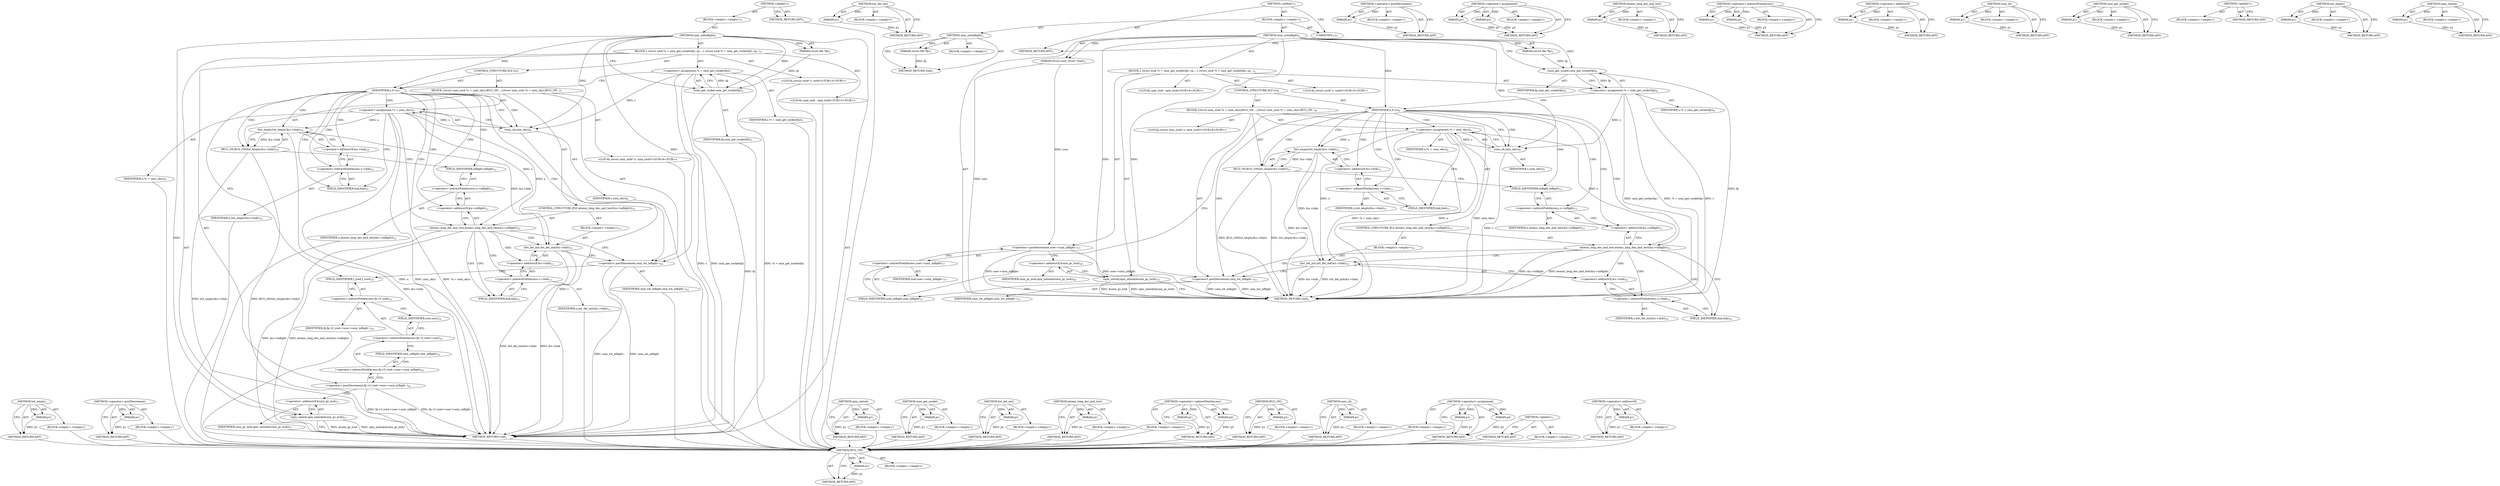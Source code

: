 digraph "spin_unlock" {
vulnerable_96 [label=<(METHOD,list_empty)>];
vulnerable_97 [label=<(PARAM,p1)>];
vulnerable_98 [label=<(BLOCK,&lt;empty&gt;,&lt;empty&gt;)>];
vulnerable_99 [label=<(METHOD_RETURN,ANY)>];
vulnerable_117 [label=<(METHOD,&lt;operator&gt;.postDecrement)>];
vulnerable_118 [label=<(PARAM,p1)>];
vulnerable_119 [label=<(BLOCK,&lt;empty&gt;,&lt;empty&gt;)>];
vulnerable_120 [label=<(METHOD_RETURN,ANY)>];
vulnerable_6 [label=<(METHOD,&lt;global&gt;)<SUB>1</SUB>>];
vulnerable_7 [label=<(BLOCK,&lt;empty&gt;,&lt;empty&gt;)<SUB>1</SUB>>];
vulnerable_8 [label=<(METHOD,unix_notinflight)<SUB>1</SUB>>];
vulnerable_9 [label=<(PARAM,struct file *fp)<SUB>1</SUB>>];
vulnerable_10 [label=<(BLOCK,{
 	struct sock *s = unix_get_socket(fp);
 
	sp...,{
 	struct sock *s = unix_get_socket(fp);
 
	sp...)<SUB>2</SUB>>];
vulnerable_11 [label="<(LOCAL,struct sock* s: sock*)<SUB>3</SUB>>"];
vulnerable_12 [label=<(&lt;operator&gt;.assignment,*s = unix_get_socket(fp))<SUB>3</SUB>>];
vulnerable_13 [label=<(IDENTIFIER,s,*s = unix_get_socket(fp))<SUB>3</SUB>>];
vulnerable_14 [label=<(unix_get_socket,unix_get_socket(fp))<SUB>3</SUB>>];
vulnerable_15 [label=<(IDENTIFIER,fp,unix_get_socket(fp))<SUB>3</SUB>>];
vulnerable_16 [label="<(LOCAL,spin_lock : spin_lock)<SUB>5</SUB>>"];
vulnerable_17 [label=<(CONTROL_STRUCTURE,IF,if (s))<SUB>7</SUB>>];
vulnerable_18 [label=<(IDENTIFIER,s,if (s))<SUB>7</SUB>>];
vulnerable_19 [label=<(BLOCK,{
		struct unix_sock *u = unix_sk(s);

		BUG_ON...,{
		struct unix_sock *u = unix_sk(s);

		BUG_ON...)<SUB>7</SUB>>];
vulnerable_20 [label="<(LOCAL,struct unix_sock* u: unix_sock*)<SUB>8</SUB>>"];
vulnerable_21 [label=<(&lt;operator&gt;.assignment,*u = unix_sk(s))<SUB>8</SUB>>];
vulnerable_22 [label=<(IDENTIFIER,u,*u = unix_sk(s))<SUB>8</SUB>>];
vulnerable_23 [label=<(unix_sk,unix_sk(s))<SUB>8</SUB>>];
vulnerable_24 [label=<(IDENTIFIER,s,unix_sk(s))<SUB>8</SUB>>];
vulnerable_25 [label=<(BUG_ON,BUG_ON(list_empty(&amp;u-&gt;link)))<SUB>10</SUB>>];
vulnerable_26 [label=<(list_empty,list_empty(&amp;u-&gt;link))<SUB>10</SUB>>];
vulnerable_27 [label=<(&lt;operator&gt;.addressOf,&amp;u-&gt;link)<SUB>10</SUB>>];
vulnerable_28 [label=<(&lt;operator&gt;.indirectFieldAccess,u-&gt;link)<SUB>10</SUB>>];
vulnerable_29 [label=<(IDENTIFIER,u,list_empty(&amp;u-&gt;link))<SUB>10</SUB>>];
vulnerable_30 [label=<(FIELD_IDENTIFIER,link,link)<SUB>10</SUB>>];
vulnerable_31 [label=<(CONTROL_STRUCTURE,IF,if (atomic_long_dec_and_test(&amp;u-&gt;inflight)))<SUB>12</SUB>>];
vulnerable_32 [label=<(atomic_long_dec_and_test,atomic_long_dec_and_test(&amp;u-&gt;inflight))<SUB>12</SUB>>];
vulnerable_33 [label=<(&lt;operator&gt;.addressOf,&amp;u-&gt;inflight)<SUB>12</SUB>>];
vulnerable_34 [label=<(&lt;operator&gt;.indirectFieldAccess,u-&gt;inflight)<SUB>12</SUB>>];
vulnerable_35 [label=<(IDENTIFIER,u,atomic_long_dec_and_test(&amp;u-&gt;inflight))<SUB>12</SUB>>];
vulnerable_36 [label=<(FIELD_IDENTIFIER,inflight,inflight)<SUB>12</SUB>>];
vulnerable_37 [label=<(BLOCK,&lt;empty&gt;,&lt;empty&gt;)<SUB>13</SUB>>];
vulnerable_38 [label=<(list_del_init,list_del_init(&amp;u-&gt;link))<SUB>13</SUB>>];
vulnerable_39 [label=<(&lt;operator&gt;.addressOf,&amp;u-&gt;link)<SUB>13</SUB>>];
vulnerable_40 [label=<(&lt;operator&gt;.indirectFieldAccess,u-&gt;link)<SUB>13</SUB>>];
vulnerable_41 [label=<(IDENTIFIER,u,list_del_init(&amp;u-&gt;link))<SUB>13</SUB>>];
vulnerable_42 [label=<(FIELD_IDENTIFIER,link,link)<SUB>13</SUB>>];
vulnerable_43 [label=<(&lt;operator&gt;.postDecrement,unix_tot_inflight--)<SUB>14</SUB>>];
vulnerable_44 [label=<(IDENTIFIER,unix_tot_inflight,unix_tot_inflight--)<SUB>14</SUB>>];
vulnerable_45 [label=<(&lt;operator&gt;.postDecrement,fp-&gt;f_cred-&gt;user-&gt;unix_inflight--)<SUB>16</SUB>>];
vulnerable_46 [label=<(&lt;operator&gt;.indirectFieldAccess,fp-&gt;f_cred-&gt;user-&gt;unix_inflight)<SUB>16</SUB>>];
vulnerable_47 [label=<(&lt;operator&gt;.indirectFieldAccess,fp-&gt;f_cred-&gt;user)<SUB>16</SUB>>];
vulnerable_48 [label=<(&lt;operator&gt;.indirectFieldAccess,fp-&gt;f_cred)<SUB>16</SUB>>];
vulnerable_49 [label=<(IDENTIFIER,fp,fp-&gt;f_cred-&gt;user-&gt;unix_inflight--)<SUB>16</SUB>>];
vulnerable_50 [label=<(FIELD_IDENTIFIER,f_cred,f_cred)<SUB>16</SUB>>];
vulnerable_51 [label=<(FIELD_IDENTIFIER,user,user)<SUB>16</SUB>>];
vulnerable_52 [label=<(FIELD_IDENTIFIER,unix_inflight,unix_inflight)<SUB>16</SUB>>];
vulnerable_53 [label=<(spin_unlock,spin_unlock(&amp;unix_gc_lock))<SUB>17</SUB>>];
vulnerable_54 [label=<(&lt;operator&gt;.addressOf,&amp;unix_gc_lock)<SUB>17</SUB>>];
vulnerable_55 [label=<(IDENTIFIER,unix_gc_lock,spin_unlock(&amp;unix_gc_lock))<SUB>17</SUB>>];
vulnerable_56 [label=<(METHOD_RETURN,void)<SUB>1</SUB>>];
vulnerable_58 [label=<(METHOD_RETURN,ANY)<SUB>1</SUB>>];
vulnerable_121 [label=<(METHOD,spin_unlock)>];
vulnerable_122 [label=<(PARAM,p1)>];
vulnerable_123 [label=<(BLOCK,&lt;empty&gt;,&lt;empty&gt;)>];
vulnerable_124 [label=<(METHOD_RETURN,ANY)>];
vulnerable_84 [label=<(METHOD,unix_get_socket)>];
vulnerable_85 [label=<(PARAM,p1)>];
vulnerable_86 [label=<(BLOCK,&lt;empty&gt;,&lt;empty&gt;)>];
vulnerable_87 [label=<(METHOD_RETURN,ANY)>];
vulnerable_113 [label=<(METHOD,list_del_init)>];
vulnerable_114 [label=<(PARAM,p1)>];
vulnerable_115 [label=<(BLOCK,&lt;empty&gt;,&lt;empty&gt;)>];
vulnerable_116 [label=<(METHOD_RETURN,ANY)>];
vulnerable_109 [label=<(METHOD,atomic_long_dec_and_test)>];
vulnerable_110 [label=<(PARAM,p1)>];
vulnerable_111 [label=<(BLOCK,&lt;empty&gt;,&lt;empty&gt;)>];
vulnerable_112 [label=<(METHOD_RETURN,ANY)>];
vulnerable_104 [label=<(METHOD,&lt;operator&gt;.indirectFieldAccess)>];
vulnerable_105 [label=<(PARAM,p1)>];
vulnerable_106 [label=<(PARAM,p2)>];
vulnerable_107 [label=<(BLOCK,&lt;empty&gt;,&lt;empty&gt;)>];
vulnerable_108 [label=<(METHOD_RETURN,ANY)>];
vulnerable_92 [label=<(METHOD,BUG_ON)>];
vulnerable_93 [label=<(PARAM,p1)>];
vulnerable_94 [label=<(BLOCK,&lt;empty&gt;,&lt;empty&gt;)>];
vulnerable_95 [label=<(METHOD_RETURN,ANY)>];
vulnerable_88 [label=<(METHOD,unix_sk)>];
vulnerable_89 [label=<(PARAM,p1)>];
vulnerable_90 [label=<(BLOCK,&lt;empty&gt;,&lt;empty&gt;)>];
vulnerable_91 [label=<(METHOD_RETURN,ANY)>];
vulnerable_79 [label=<(METHOD,&lt;operator&gt;.assignment)>];
vulnerable_80 [label=<(PARAM,p1)>];
vulnerable_81 [label=<(PARAM,p2)>];
vulnerable_82 [label=<(BLOCK,&lt;empty&gt;,&lt;empty&gt;)>];
vulnerable_83 [label=<(METHOD_RETURN,ANY)>];
vulnerable_73 [label=<(METHOD,&lt;global&gt;)<SUB>1</SUB>>];
vulnerable_74 [label=<(BLOCK,&lt;empty&gt;,&lt;empty&gt;)>];
vulnerable_75 [label=<(METHOD_RETURN,ANY)>];
vulnerable_100 [label=<(METHOD,&lt;operator&gt;.addressOf)>];
vulnerable_101 [label=<(PARAM,p1)>];
vulnerable_102 [label=<(BLOCK,&lt;empty&gt;,&lt;empty&gt;)>];
vulnerable_103 [label=<(METHOD_RETURN,ANY)>];
fixed_97 [label=<(METHOD,BUG_ON)>];
fixed_98 [label=<(PARAM,p1)>];
fixed_99 [label=<(BLOCK,&lt;empty&gt;,&lt;empty&gt;)>];
fixed_100 [label=<(METHOD_RETURN,ANY)>];
fixed_118 [label=<(METHOD,list_del_init)>];
fixed_119 [label=<(PARAM,p1)>];
fixed_120 [label=<(BLOCK,&lt;empty&gt;,&lt;empty&gt;)>];
fixed_121 [label=<(METHOD_RETURN,ANY)>];
fixed_6 [label=<(METHOD,&lt;global&gt;)<SUB>1</SUB>>];
fixed_7 [label=<(BLOCK,&lt;empty&gt;,&lt;empty&gt;)<SUB>1</SUB>>];
fixed_8 [label=<(METHOD,unix_notinflight)<SUB>1</SUB>>];
fixed_9 [label=<(PARAM,struct file *fp)<SUB>1</SUB>>];
fixed_10 [label=<(BLOCK,&lt;empty&gt;,&lt;empty&gt;)>];
fixed_11 [label=<(METHOD_RETURN,void)<SUB>1</SUB>>];
fixed_13 [label=<(UNKNOWN,),))<SUB>1</SUB>>];
fixed_14 [label=<(METHOD,unix_notinflight)<SUB>2</SUB>>];
fixed_15 [label=<(PARAM,struct user_struct *user)<SUB>2</SUB>>];
fixed_16 [label=<(PARAM,struct file *fp)<SUB>2</SUB>>];
fixed_17 [label=<(BLOCK,{
 	struct sock *s = unix_get_socket(fp);
 
	sp...,{
 	struct sock *s = unix_get_socket(fp);
 
	sp...)<SUB>3</SUB>>];
fixed_18 [label="<(LOCAL,struct sock* s: sock*)<SUB>4</SUB>>"];
fixed_19 [label=<(&lt;operator&gt;.assignment,*s = unix_get_socket(fp))<SUB>4</SUB>>];
fixed_20 [label=<(IDENTIFIER,s,*s = unix_get_socket(fp))<SUB>4</SUB>>];
fixed_21 [label=<(unix_get_socket,unix_get_socket(fp))<SUB>4</SUB>>];
fixed_22 [label=<(IDENTIFIER,fp,unix_get_socket(fp))<SUB>4</SUB>>];
fixed_23 [label="<(LOCAL,spin_lock : spin_lock)<SUB>6</SUB>>"];
fixed_24 [label=<(CONTROL_STRUCTURE,IF,if (s))<SUB>8</SUB>>];
fixed_25 [label=<(IDENTIFIER,s,if (s))<SUB>8</SUB>>];
fixed_26 [label=<(BLOCK,{
		struct unix_sock *u = unix_sk(s);

		BUG_ON...,{
		struct unix_sock *u = unix_sk(s);

		BUG_ON...)<SUB>8</SUB>>];
fixed_27 [label="<(LOCAL,struct unix_sock* u: unix_sock*)<SUB>9</SUB>>"];
fixed_28 [label=<(&lt;operator&gt;.assignment,*u = unix_sk(s))<SUB>9</SUB>>];
fixed_29 [label=<(IDENTIFIER,u,*u = unix_sk(s))<SUB>9</SUB>>];
fixed_30 [label=<(unix_sk,unix_sk(s))<SUB>9</SUB>>];
fixed_31 [label=<(IDENTIFIER,s,unix_sk(s))<SUB>9</SUB>>];
fixed_32 [label=<(BUG_ON,BUG_ON(list_empty(&amp;u-&gt;link)))<SUB>11</SUB>>];
fixed_33 [label=<(list_empty,list_empty(&amp;u-&gt;link))<SUB>11</SUB>>];
fixed_34 [label=<(&lt;operator&gt;.addressOf,&amp;u-&gt;link)<SUB>11</SUB>>];
fixed_35 [label=<(&lt;operator&gt;.indirectFieldAccess,u-&gt;link)<SUB>11</SUB>>];
fixed_36 [label=<(IDENTIFIER,u,list_empty(&amp;u-&gt;link))<SUB>11</SUB>>];
fixed_37 [label=<(FIELD_IDENTIFIER,link,link)<SUB>11</SUB>>];
fixed_38 [label=<(CONTROL_STRUCTURE,IF,if (atomic_long_dec_and_test(&amp;u-&gt;inflight)))<SUB>13</SUB>>];
fixed_39 [label=<(atomic_long_dec_and_test,atomic_long_dec_and_test(&amp;u-&gt;inflight))<SUB>13</SUB>>];
fixed_40 [label=<(&lt;operator&gt;.addressOf,&amp;u-&gt;inflight)<SUB>13</SUB>>];
fixed_41 [label=<(&lt;operator&gt;.indirectFieldAccess,u-&gt;inflight)<SUB>13</SUB>>];
fixed_42 [label=<(IDENTIFIER,u,atomic_long_dec_and_test(&amp;u-&gt;inflight))<SUB>13</SUB>>];
fixed_43 [label=<(FIELD_IDENTIFIER,inflight,inflight)<SUB>13</SUB>>];
fixed_44 [label=<(BLOCK,&lt;empty&gt;,&lt;empty&gt;)<SUB>14</SUB>>];
fixed_45 [label=<(list_del_init,list_del_init(&amp;u-&gt;link))<SUB>14</SUB>>];
fixed_46 [label=<(&lt;operator&gt;.addressOf,&amp;u-&gt;link)<SUB>14</SUB>>];
fixed_47 [label=<(&lt;operator&gt;.indirectFieldAccess,u-&gt;link)<SUB>14</SUB>>];
fixed_48 [label=<(IDENTIFIER,u,list_del_init(&amp;u-&gt;link))<SUB>14</SUB>>];
fixed_49 [label=<(FIELD_IDENTIFIER,link,link)<SUB>14</SUB>>];
fixed_50 [label=<(&lt;operator&gt;.postDecrement,unix_tot_inflight--)<SUB>15</SUB>>];
fixed_51 [label=<(IDENTIFIER,unix_tot_inflight,unix_tot_inflight--)<SUB>15</SUB>>];
fixed_52 [label=<(&lt;operator&gt;.postDecrement,user-&gt;unix_inflight--)<SUB>17</SUB>>];
fixed_53 [label=<(&lt;operator&gt;.indirectFieldAccess,user-&gt;unix_inflight)<SUB>17</SUB>>];
fixed_54 [label=<(IDENTIFIER,user,user-&gt;unix_inflight--)<SUB>17</SUB>>];
fixed_55 [label=<(FIELD_IDENTIFIER,unix_inflight,unix_inflight)<SUB>17</SUB>>];
fixed_56 [label=<(spin_unlock,spin_unlock(&amp;unix_gc_lock))<SUB>18</SUB>>];
fixed_57 [label=<(&lt;operator&gt;.addressOf,&amp;unix_gc_lock)<SUB>18</SUB>>];
fixed_58 [label=<(IDENTIFIER,unix_gc_lock,spin_unlock(&amp;unix_gc_lock))<SUB>18</SUB>>];
fixed_59 [label=<(METHOD_RETURN,void)<SUB>2</SUB>>];
fixed_61 [label=<(METHOD_RETURN,ANY)<SUB>1</SUB>>];
fixed_122 [label=<(METHOD,&lt;operator&gt;.postDecrement)>];
fixed_123 [label=<(PARAM,p1)>];
fixed_124 [label=<(BLOCK,&lt;empty&gt;,&lt;empty&gt;)>];
fixed_125 [label=<(METHOD_RETURN,ANY)>];
fixed_84 [label=<(METHOD,&lt;operator&gt;.assignment)>];
fixed_85 [label=<(PARAM,p1)>];
fixed_86 [label=<(PARAM,p2)>];
fixed_87 [label=<(BLOCK,&lt;empty&gt;,&lt;empty&gt;)>];
fixed_88 [label=<(METHOD_RETURN,ANY)>];
fixed_114 [label=<(METHOD,atomic_long_dec_and_test)>];
fixed_115 [label=<(PARAM,p1)>];
fixed_116 [label=<(BLOCK,&lt;empty&gt;,&lt;empty&gt;)>];
fixed_117 [label=<(METHOD_RETURN,ANY)>];
fixed_109 [label=<(METHOD,&lt;operator&gt;.indirectFieldAccess)>];
fixed_110 [label=<(PARAM,p1)>];
fixed_111 [label=<(PARAM,p2)>];
fixed_112 [label=<(BLOCK,&lt;empty&gt;,&lt;empty&gt;)>];
fixed_113 [label=<(METHOD_RETURN,ANY)>];
fixed_105 [label=<(METHOD,&lt;operator&gt;.addressOf)>];
fixed_106 [label=<(PARAM,p1)>];
fixed_107 [label=<(BLOCK,&lt;empty&gt;,&lt;empty&gt;)>];
fixed_108 [label=<(METHOD_RETURN,ANY)>];
fixed_93 [label=<(METHOD,unix_sk)>];
fixed_94 [label=<(PARAM,p1)>];
fixed_95 [label=<(BLOCK,&lt;empty&gt;,&lt;empty&gt;)>];
fixed_96 [label=<(METHOD_RETURN,ANY)>];
fixed_89 [label=<(METHOD,unix_get_socket)>];
fixed_90 [label=<(PARAM,p1)>];
fixed_91 [label=<(BLOCK,&lt;empty&gt;,&lt;empty&gt;)>];
fixed_92 [label=<(METHOD_RETURN,ANY)>];
fixed_78 [label=<(METHOD,&lt;global&gt;)<SUB>1</SUB>>];
fixed_79 [label=<(BLOCK,&lt;empty&gt;,&lt;empty&gt;)>];
fixed_80 [label=<(METHOD_RETURN,ANY)>];
fixed_101 [label=<(METHOD,list_empty)>];
fixed_102 [label=<(PARAM,p1)>];
fixed_103 [label=<(BLOCK,&lt;empty&gt;,&lt;empty&gt;)>];
fixed_104 [label=<(METHOD_RETURN,ANY)>];
fixed_126 [label=<(METHOD,spin_unlock)>];
fixed_127 [label=<(PARAM,p1)>];
fixed_128 [label=<(BLOCK,&lt;empty&gt;,&lt;empty&gt;)>];
fixed_129 [label=<(METHOD_RETURN,ANY)>];
vulnerable_96 -> vulnerable_97  [key=0, label="AST: "];
vulnerable_96 -> vulnerable_97  [key=1, label="DDG: "];
vulnerable_96 -> vulnerable_98  [key=0, label="AST: "];
vulnerable_96 -> vulnerable_99  [key=0, label="AST: "];
vulnerable_96 -> vulnerable_99  [key=1, label="CFG: "];
vulnerable_97 -> vulnerable_99  [key=0, label="DDG: p1"];
vulnerable_98 -> fixed_97  [key=0];
vulnerable_99 -> fixed_97  [key=0];
vulnerable_117 -> vulnerable_118  [key=0, label="AST: "];
vulnerable_117 -> vulnerable_118  [key=1, label="DDG: "];
vulnerable_117 -> vulnerable_119  [key=0, label="AST: "];
vulnerable_117 -> vulnerable_120  [key=0, label="AST: "];
vulnerable_117 -> vulnerable_120  [key=1, label="CFG: "];
vulnerable_118 -> vulnerable_120  [key=0, label="DDG: p1"];
vulnerable_119 -> fixed_97  [key=0];
vulnerable_120 -> fixed_97  [key=0];
vulnerable_6 -> vulnerable_7  [key=0, label="AST: "];
vulnerable_6 -> vulnerable_58  [key=0, label="AST: "];
vulnerable_6 -> vulnerable_58  [key=1, label="CFG: "];
vulnerable_7 -> vulnerable_8  [key=0, label="AST: "];
vulnerable_8 -> vulnerable_9  [key=0, label="AST: "];
vulnerable_8 -> vulnerable_9  [key=1, label="DDG: "];
vulnerable_8 -> vulnerable_10  [key=0, label="AST: "];
vulnerable_8 -> vulnerable_56  [key=0, label="AST: "];
vulnerable_8 -> vulnerable_14  [key=0, label="CFG: "];
vulnerable_8 -> vulnerable_14  [key=1, label="DDG: "];
vulnerable_8 -> vulnerable_18  [key=0, label="DDG: "];
vulnerable_8 -> vulnerable_53  [key=0, label="DDG: "];
vulnerable_8 -> vulnerable_43  [key=0, label="DDG: "];
vulnerable_8 -> vulnerable_23  [key=0, label="DDG: "];
vulnerable_9 -> vulnerable_14  [key=0, label="DDG: fp"];
vulnerable_10 -> vulnerable_11  [key=0, label="AST: "];
vulnerable_10 -> vulnerable_12  [key=0, label="AST: "];
vulnerable_10 -> vulnerable_16  [key=0, label="AST: "];
vulnerable_10 -> vulnerable_17  [key=0, label="AST: "];
vulnerable_10 -> vulnerable_45  [key=0, label="AST: "];
vulnerable_10 -> vulnerable_53  [key=0, label="AST: "];
vulnerable_11 -> fixed_97  [key=0];
vulnerable_12 -> vulnerable_13  [key=0, label="AST: "];
vulnerable_12 -> vulnerable_14  [key=0, label="AST: "];
vulnerable_12 -> vulnerable_18  [key=0, label="CFG: "];
vulnerable_12 -> vulnerable_56  [key=0, label="DDG: s"];
vulnerable_12 -> vulnerable_56  [key=1, label="DDG: unix_get_socket(fp)"];
vulnerable_12 -> vulnerable_56  [key=2, label="DDG: *s = unix_get_socket(fp)"];
vulnerable_12 -> vulnerable_23  [key=0, label="DDG: s"];
vulnerable_13 -> fixed_97  [key=0];
vulnerable_14 -> vulnerable_15  [key=0, label="AST: "];
vulnerable_14 -> vulnerable_12  [key=0, label="CFG: "];
vulnerable_14 -> vulnerable_12  [key=1, label="DDG: fp"];
vulnerable_14 -> vulnerable_56  [key=0, label="DDG: fp"];
vulnerable_15 -> fixed_97  [key=0];
vulnerable_16 -> fixed_97  [key=0];
vulnerable_17 -> vulnerable_18  [key=0, label="AST: "];
vulnerable_17 -> vulnerable_19  [key=0, label="AST: "];
vulnerable_18 -> vulnerable_23  [key=0, label="CFG: "];
vulnerable_18 -> vulnerable_23  [key=1, label="CDG: "];
vulnerable_18 -> vulnerable_50  [key=0, label="CFG: "];
vulnerable_18 -> vulnerable_30  [key=0, label="CDG: "];
vulnerable_18 -> vulnerable_34  [key=0, label="CDG: "];
vulnerable_18 -> vulnerable_21  [key=0, label="CDG: "];
vulnerable_18 -> vulnerable_32  [key=0, label="CDG: "];
vulnerable_18 -> vulnerable_33  [key=0, label="CDG: "];
vulnerable_18 -> vulnerable_26  [key=0, label="CDG: "];
vulnerable_18 -> vulnerable_28  [key=0, label="CDG: "];
vulnerable_18 -> vulnerable_36  [key=0, label="CDG: "];
vulnerable_18 -> vulnerable_25  [key=0, label="CDG: "];
vulnerable_18 -> vulnerable_27  [key=0, label="CDG: "];
vulnerable_18 -> vulnerable_43  [key=0, label="CDG: "];
vulnerable_19 -> vulnerable_20  [key=0, label="AST: "];
vulnerable_19 -> vulnerable_21  [key=0, label="AST: "];
vulnerable_19 -> vulnerable_25  [key=0, label="AST: "];
vulnerable_19 -> vulnerable_31  [key=0, label="AST: "];
vulnerable_19 -> vulnerable_43  [key=0, label="AST: "];
vulnerable_20 -> fixed_97  [key=0];
vulnerable_21 -> vulnerable_22  [key=0, label="AST: "];
vulnerable_21 -> vulnerable_23  [key=0, label="AST: "];
vulnerable_21 -> vulnerable_30  [key=0, label="CFG: "];
vulnerable_21 -> vulnerable_56  [key=0, label="DDG: u"];
vulnerable_21 -> vulnerable_56  [key=1, label="DDG: unix_sk(s)"];
vulnerable_21 -> vulnerable_56  [key=2, label="DDG: *u = unix_sk(s)"];
vulnerable_21 -> vulnerable_26  [key=0, label="DDG: u"];
vulnerable_21 -> vulnerable_32  [key=0, label="DDG: u"];
vulnerable_21 -> vulnerable_38  [key=0, label="DDG: u"];
vulnerable_22 -> fixed_97  [key=0];
vulnerable_23 -> vulnerable_24  [key=0, label="AST: "];
vulnerable_23 -> vulnerable_21  [key=0, label="CFG: "];
vulnerable_23 -> vulnerable_21  [key=1, label="DDG: s"];
vulnerable_23 -> vulnerable_56  [key=0, label="DDG: s"];
vulnerable_24 -> fixed_97  [key=0];
vulnerable_25 -> vulnerable_26  [key=0, label="AST: "];
vulnerable_25 -> vulnerable_36  [key=0, label="CFG: "];
vulnerable_25 -> vulnerable_56  [key=0, label="DDG: list_empty(&amp;u-&gt;link)"];
vulnerable_25 -> vulnerable_56  [key=1, label="DDG: BUG_ON(list_empty(&amp;u-&gt;link))"];
vulnerable_26 -> vulnerable_27  [key=0, label="AST: "];
vulnerable_26 -> vulnerable_25  [key=0, label="CFG: "];
vulnerable_26 -> vulnerable_25  [key=1, label="DDG: &amp;u-&gt;link"];
vulnerable_26 -> vulnerable_56  [key=0, label="DDG: &amp;u-&gt;link"];
vulnerable_26 -> vulnerable_38  [key=0, label="DDG: &amp;u-&gt;link"];
vulnerable_27 -> vulnerable_28  [key=0, label="AST: "];
vulnerable_27 -> vulnerable_26  [key=0, label="CFG: "];
vulnerable_28 -> vulnerable_29  [key=0, label="AST: "];
vulnerable_28 -> vulnerable_30  [key=0, label="AST: "];
vulnerable_28 -> vulnerable_27  [key=0, label="CFG: "];
vulnerable_29 -> fixed_97  [key=0];
vulnerable_30 -> vulnerable_28  [key=0, label="CFG: "];
vulnerable_31 -> vulnerable_32  [key=0, label="AST: "];
vulnerable_31 -> vulnerable_37  [key=0, label="AST: "];
vulnerable_32 -> vulnerable_33  [key=0, label="AST: "];
vulnerable_32 -> vulnerable_42  [key=0, label="CFG: "];
vulnerable_32 -> vulnerable_42  [key=1, label="CDG: "];
vulnerable_32 -> vulnerable_43  [key=0, label="CFG: "];
vulnerable_32 -> vulnerable_56  [key=0, label="DDG: &amp;u-&gt;inflight"];
vulnerable_32 -> vulnerable_56  [key=1, label="DDG: atomic_long_dec_and_test(&amp;u-&gt;inflight)"];
vulnerable_32 -> vulnerable_40  [key=0, label="CDG: "];
vulnerable_32 -> vulnerable_38  [key=0, label="CDG: "];
vulnerable_32 -> vulnerable_39  [key=0, label="CDG: "];
vulnerable_33 -> vulnerable_34  [key=0, label="AST: "];
vulnerable_33 -> vulnerable_32  [key=0, label="CFG: "];
vulnerable_34 -> vulnerable_35  [key=0, label="AST: "];
vulnerable_34 -> vulnerable_36  [key=0, label="AST: "];
vulnerable_34 -> vulnerable_33  [key=0, label="CFG: "];
vulnerable_35 -> fixed_97  [key=0];
vulnerable_36 -> vulnerable_34  [key=0, label="CFG: "];
vulnerable_37 -> vulnerable_38  [key=0, label="AST: "];
vulnerable_38 -> vulnerable_39  [key=0, label="AST: "];
vulnerable_38 -> vulnerable_43  [key=0, label="CFG: "];
vulnerable_38 -> vulnerable_56  [key=0, label="DDG: &amp;u-&gt;link"];
vulnerable_38 -> vulnerable_56  [key=1, label="DDG: list_del_init(&amp;u-&gt;link)"];
vulnerable_39 -> vulnerable_40  [key=0, label="AST: "];
vulnerable_39 -> vulnerable_38  [key=0, label="CFG: "];
vulnerable_40 -> vulnerable_41  [key=0, label="AST: "];
vulnerable_40 -> vulnerable_42  [key=0, label="AST: "];
vulnerable_40 -> vulnerable_39  [key=0, label="CFG: "];
vulnerable_41 -> fixed_97  [key=0];
vulnerable_42 -> vulnerable_40  [key=0, label="CFG: "];
vulnerable_43 -> vulnerable_44  [key=0, label="AST: "];
vulnerable_43 -> vulnerable_50  [key=0, label="CFG: "];
vulnerable_43 -> vulnerable_56  [key=0, label="DDG: unix_tot_inflight--"];
vulnerable_43 -> vulnerable_56  [key=1, label="DDG: unix_tot_inflight"];
vulnerable_44 -> fixed_97  [key=0];
vulnerable_45 -> vulnerable_46  [key=0, label="AST: "];
vulnerable_45 -> vulnerable_54  [key=0, label="CFG: "];
vulnerable_45 -> vulnerable_56  [key=0, label="DDG: fp-&gt;f_cred-&gt;user-&gt;unix_inflight"];
vulnerable_45 -> vulnerable_56  [key=1, label="DDG: fp-&gt;f_cred-&gt;user-&gt;unix_inflight--"];
vulnerable_46 -> vulnerable_47  [key=0, label="AST: "];
vulnerable_46 -> vulnerable_52  [key=0, label="AST: "];
vulnerable_46 -> vulnerable_45  [key=0, label="CFG: "];
vulnerable_47 -> vulnerable_48  [key=0, label="AST: "];
vulnerable_47 -> vulnerable_51  [key=0, label="AST: "];
vulnerable_47 -> vulnerable_52  [key=0, label="CFG: "];
vulnerable_48 -> vulnerable_49  [key=0, label="AST: "];
vulnerable_48 -> vulnerable_50  [key=0, label="AST: "];
vulnerable_48 -> vulnerable_51  [key=0, label="CFG: "];
vulnerable_49 -> fixed_97  [key=0];
vulnerable_50 -> vulnerable_48  [key=0, label="CFG: "];
vulnerable_51 -> vulnerable_47  [key=0, label="CFG: "];
vulnerable_52 -> vulnerable_46  [key=0, label="CFG: "];
vulnerable_53 -> vulnerable_54  [key=0, label="AST: "];
vulnerable_53 -> vulnerable_56  [key=0, label="CFG: "];
vulnerable_53 -> vulnerable_56  [key=1, label="DDG: &amp;unix_gc_lock"];
vulnerable_53 -> vulnerable_56  [key=2, label="DDG: spin_unlock(&amp;unix_gc_lock)"];
vulnerable_54 -> vulnerable_55  [key=0, label="AST: "];
vulnerable_54 -> vulnerable_53  [key=0, label="CFG: "];
vulnerable_55 -> fixed_97  [key=0];
vulnerable_56 -> fixed_97  [key=0];
vulnerable_58 -> fixed_97  [key=0];
vulnerable_121 -> vulnerable_122  [key=0, label="AST: "];
vulnerable_121 -> vulnerable_122  [key=1, label="DDG: "];
vulnerable_121 -> vulnerable_123  [key=0, label="AST: "];
vulnerable_121 -> vulnerable_124  [key=0, label="AST: "];
vulnerable_121 -> vulnerable_124  [key=1, label="CFG: "];
vulnerable_122 -> vulnerable_124  [key=0, label="DDG: p1"];
vulnerable_123 -> fixed_97  [key=0];
vulnerable_124 -> fixed_97  [key=0];
vulnerable_84 -> vulnerable_85  [key=0, label="AST: "];
vulnerable_84 -> vulnerable_85  [key=1, label="DDG: "];
vulnerable_84 -> vulnerable_86  [key=0, label="AST: "];
vulnerable_84 -> vulnerable_87  [key=0, label="AST: "];
vulnerable_84 -> vulnerable_87  [key=1, label="CFG: "];
vulnerable_85 -> vulnerable_87  [key=0, label="DDG: p1"];
vulnerable_86 -> fixed_97  [key=0];
vulnerable_87 -> fixed_97  [key=0];
vulnerable_113 -> vulnerable_114  [key=0, label="AST: "];
vulnerable_113 -> vulnerable_114  [key=1, label="DDG: "];
vulnerable_113 -> vulnerable_115  [key=0, label="AST: "];
vulnerable_113 -> vulnerable_116  [key=0, label="AST: "];
vulnerable_113 -> vulnerable_116  [key=1, label="CFG: "];
vulnerable_114 -> vulnerable_116  [key=0, label="DDG: p1"];
vulnerable_115 -> fixed_97  [key=0];
vulnerable_116 -> fixed_97  [key=0];
vulnerable_109 -> vulnerable_110  [key=0, label="AST: "];
vulnerable_109 -> vulnerable_110  [key=1, label="DDG: "];
vulnerable_109 -> vulnerable_111  [key=0, label="AST: "];
vulnerable_109 -> vulnerable_112  [key=0, label="AST: "];
vulnerable_109 -> vulnerable_112  [key=1, label="CFG: "];
vulnerable_110 -> vulnerable_112  [key=0, label="DDG: p1"];
vulnerable_111 -> fixed_97  [key=0];
vulnerable_112 -> fixed_97  [key=0];
vulnerable_104 -> vulnerable_105  [key=0, label="AST: "];
vulnerable_104 -> vulnerable_105  [key=1, label="DDG: "];
vulnerable_104 -> vulnerable_107  [key=0, label="AST: "];
vulnerable_104 -> vulnerable_106  [key=0, label="AST: "];
vulnerable_104 -> vulnerable_106  [key=1, label="DDG: "];
vulnerable_104 -> vulnerable_108  [key=0, label="AST: "];
vulnerable_104 -> vulnerable_108  [key=1, label="CFG: "];
vulnerable_105 -> vulnerable_108  [key=0, label="DDG: p1"];
vulnerable_106 -> vulnerable_108  [key=0, label="DDG: p2"];
vulnerable_107 -> fixed_97  [key=0];
vulnerable_108 -> fixed_97  [key=0];
vulnerable_92 -> vulnerable_93  [key=0, label="AST: "];
vulnerable_92 -> vulnerable_93  [key=1, label="DDG: "];
vulnerable_92 -> vulnerable_94  [key=0, label="AST: "];
vulnerable_92 -> vulnerable_95  [key=0, label="AST: "];
vulnerable_92 -> vulnerable_95  [key=1, label="CFG: "];
vulnerable_93 -> vulnerable_95  [key=0, label="DDG: p1"];
vulnerable_94 -> fixed_97  [key=0];
vulnerable_95 -> fixed_97  [key=0];
vulnerable_88 -> vulnerable_89  [key=0, label="AST: "];
vulnerable_88 -> vulnerable_89  [key=1, label="DDG: "];
vulnerable_88 -> vulnerable_90  [key=0, label="AST: "];
vulnerable_88 -> vulnerable_91  [key=0, label="AST: "];
vulnerable_88 -> vulnerable_91  [key=1, label="CFG: "];
vulnerable_89 -> vulnerable_91  [key=0, label="DDG: p1"];
vulnerable_90 -> fixed_97  [key=0];
vulnerable_91 -> fixed_97  [key=0];
vulnerable_79 -> vulnerable_80  [key=0, label="AST: "];
vulnerable_79 -> vulnerable_80  [key=1, label="DDG: "];
vulnerable_79 -> vulnerable_82  [key=0, label="AST: "];
vulnerable_79 -> vulnerable_81  [key=0, label="AST: "];
vulnerable_79 -> vulnerable_81  [key=1, label="DDG: "];
vulnerable_79 -> vulnerable_83  [key=0, label="AST: "];
vulnerable_79 -> vulnerable_83  [key=1, label="CFG: "];
vulnerable_80 -> vulnerable_83  [key=0, label="DDG: p1"];
vulnerable_81 -> vulnerable_83  [key=0, label="DDG: p2"];
vulnerable_82 -> fixed_97  [key=0];
vulnerable_83 -> fixed_97  [key=0];
vulnerable_73 -> vulnerable_74  [key=0, label="AST: "];
vulnerable_73 -> vulnerable_75  [key=0, label="AST: "];
vulnerable_73 -> vulnerable_75  [key=1, label="CFG: "];
vulnerable_74 -> fixed_97  [key=0];
vulnerable_75 -> fixed_97  [key=0];
vulnerable_100 -> vulnerable_101  [key=0, label="AST: "];
vulnerable_100 -> vulnerable_101  [key=1, label="DDG: "];
vulnerable_100 -> vulnerable_102  [key=0, label="AST: "];
vulnerable_100 -> vulnerable_103  [key=0, label="AST: "];
vulnerable_100 -> vulnerable_103  [key=1, label="CFG: "];
vulnerable_101 -> vulnerable_103  [key=0, label="DDG: p1"];
vulnerable_102 -> fixed_97  [key=0];
vulnerable_103 -> fixed_97  [key=0];
fixed_97 -> fixed_98  [key=0, label="AST: "];
fixed_97 -> fixed_98  [key=1, label="DDG: "];
fixed_97 -> fixed_99  [key=0, label="AST: "];
fixed_97 -> fixed_100  [key=0, label="AST: "];
fixed_97 -> fixed_100  [key=1, label="CFG: "];
fixed_98 -> fixed_100  [key=0, label="DDG: p1"];
fixed_118 -> fixed_119  [key=0, label="AST: "];
fixed_118 -> fixed_119  [key=1, label="DDG: "];
fixed_118 -> fixed_120  [key=0, label="AST: "];
fixed_118 -> fixed_121  [key=0, label="AST: "];
fixed_118 -> fixed_121  [key=1, label="CFG: "];
fixed_119 -> fixed_121  [key=0, label="DDG: p1"];
fixed_6 -> fixed_7  [key=0, label="AST: "];
fixed_6 -> fixed_61  [key=0, label="AST: "];
fixed_6 -> fixed_13  [key=0, label="CFG: "];
fixed_7 -> fixed_8  [key=0, label="AST: "];
fixed_7 -> fixed_13  [key=0, label="AST: "];
fixed_7 -> fixed_14  [key=0, label="AST: "];
fixed_8 -> fixed_9  [key=0, label="AST: "];
fixed_8 -> fixed_9  [key=1, label="DDG: "];
fixed_8 -> fixed_10  [key=0, label="AST: "];
fixed_8 -> fixed_11  [key=0, label="AST: "];
fixed_8 -> fixed_11  [key=1, label="CFG: "];
fixed_9 -> fixed_11  [key=0, label="DDG: fp"];
fixed_13 -> fixed_61  [key=0, label="CFG: "];
fixed_14 -> fixed_15  [key=0, label="AST: "];
fixed_14 -> fixed_15  [key=1, label="DDG: "];
fixed_14 -> fixed_16  [key=0, label="AST: "];
fixed_14 -> fixed_16  [key=1, label="DDG: "];
fixed_14 -> fixed_17  [key=0, label="AST: "];
fixed_14 -> fixed_59  [key=0, label="AST: "];
fixed_14 -> fixed_21  [key=0, label="CFG: "];
fixed_14 -> fixed_21  [key=1, label="DDG: "];
fixed_14 -> fixed_25  [key=0, label="DDG: "];
fixed_14 -> fixed_56  [key=0, label="DDG: "];
fixed_14 -> fixed_50  [key=0, label="DDG: "];
fixed_14 -> fixed_30  [key=0, label="DDG: "];
fixed_15 -> fixed_59  [key=0, label="DDG: user"];
fixed_15 -> fixed_52  [key=0, label="DDG: user"];
fixed_16 -> fixed_21  [key=0, label="DDG: fp"];
fixed_17 -> fixed_18  [key=0, label="AST: "];
fixed_17 -> fixed_19  [key=0, label="AST: "];
fixed_17 -> fixed_23  [key=0, label="AST: "];
fixed_17 -> fixed_24  [key=0, label="AST: "];
fixed_17 -> fixed_52  [key=0, label="AST: "];
fixed_17 -> fixed_56  [key=0, label="AST: "];
fixed_19 -> fixed_20  [key=0, label="AST: "];
fixed_19 -> fixed_21  [key=0, label="AST: "];
fixed_19 -> fixed_25  [key=0, label="CFG: "];
fixed_19 -> fixed_59  [key=0, label="DDG: s"];
fixed_19 -> fixed_59  [key=1, label="DDG: unix_get_socket(fp)"];
fixed_19 -> fixed_59  [key=2, label="DDG: *s = unix_get_socket(fp)"];
fixed_19 -> fixed_30  [key=0, label="DDG: s"];
fixed_21 -> fixed_22  [key=0, label="AST: "];
fixed_21 -> fixed_19  [key=0, label="CFG: "];
fixed_21 -> fixed_19  [key=1, label="DDG: fp"];
fixed_21 -> fixed_59  [key=0, label="DDG: fp"];
fixed_24 -> fixed_25  [key=0, label="AST: "];
fixed_24 -> fixed_26  [key=0, label="AST: "];
fixed_25 -> fixed_30  [key=0, label="CFG: "];
fixed_25 -> fixed_30  [key=1, label="CDG: "];
fixed_25 -> fixed_55  [key=0, label="CFG: "];
fixed_25 -> fixed_40  [key=0, label="CDG: "];
fixed_25 -> fixed_34  [key=0, label="CDG: "];
fixed_25 -> fixed_32  [key=0, label="CDG: "];
fixed_25 -> fixed_33  [key=0, label="CDG: "];
fixed_25 -> fixed_50  [key=0, label="CDG: "];
fixed_25 -> fixed_28  [key=0, label="CDG: "];
fixed_25 -> fixed_35  [key=0, label="CDG: "];
fixed_25 -> fixed_37  [key=0, label="CDG: "];
fixed_25 -> fixed_41  [key=0, label="CDG: "];
fixed_25 -> fixed_39  [key=0, label="CDG: "];
fixed_25 -> fixed_43  [key=0, label="CDG: "];
fixed_26 -> fixed_27  [key=0, label="AST: "];
fixed_26 -> fixed_28  [key=0, label="AST: "];
fixed_26 -> fixed_32  [key=0, label="AST: "];
fixed_26 -> fixed_38  [key=0, label="AST: "];
fixed_26 -> fixed_50  [key=0, label="AST: "];
fixed_28 -> fixed_29  [key=0, label="AST: "];
fixed_28 -> fixed_30  [key=0, label="AST: "];
fixed_28 -> fixed_37  [key=0, label="CFG: "];
fixed_28 -> fixed_59  [key=0, label="DDG: u"];
fixed_28 -> fixed_59  [key=1, label="DDG: unix_sk(s)"];
fixed_28 -> fixed_59  [key=2, label="DDG: *u = unix_sk(s)"];
fixed_28 -> fixed_33  [key=0, label="DDG: u"];
fixed_28 -> fixed_39  [key=0, label="DDG: u"];
fixed_28 -> fixed_45  [key=0, label="DDG: u"];
fixed_30 -> fixed_31  [key=0, label="AST: "];
fixed_30 -> fixed_28  [key=0, label="CFG: "];
fixed_30 -> fixed_28  [key=1, label="DDG: s"];
fixed_30 -> fixed_59  [key=0, label="DDG: s"];
fixed_32 -> fixed_33  [key=0, label="AST: "];
fixed_32 -> fixed_43  [key=0, label="CFG: "];
fixed_32 -> fixed_59  [key=0, label="DDG: list_empty(&amp;u-&gt;link)"];
fixed_32 -> fixed_59  [key=1, label="DDG: BUG_ON(list_empty(&amp;u-&gt;link))"];
fixed_33 -> fixed_34  [key=0, label="AST: "];
fixed_33 -> fixed_32  [key=0, label="CFG: "];
fixed_33 -> fixed_32  [key=1, label="DDG: &amp;u-&gt;link"];
fixed_33 -> fixed_59  [key=0, label="DDG: &amp;u-&gt;link"];
fixed_33 -> fixed_45  [key=0, label="DDG: &amp;u-&gt;link"];
fixed_34 -> fixed_35  [key=0, label="AST: "];
fixed_34 -> fixed_33  [key=0, label="CFG: "];
fixed_35 -> fixed_36  [key=0, label="AST: "];
fixed_35 -> fixed_37  [key=0, label="AST: "];
fixed_35 -> fixed_34  [key=0, label="CFG: "];
fixed_37 -> fixed_35  [key=0, label="CFG: "];
fixed_38 -> fixed_39  [key=0, label="AST: "];
fixed_38 -> fixed_44  [key=0, label="AST: "];
fixed_39 -> fixed_40  [key=0, label="AST: "];
fixed_39 -> fixed_49  [key=0, label="CFG: "];
fixed_39 -> fixed_49  [key=1, label="CDG: "];
fixed_39 -> fixed_50  [key=0, label="CFG: "];
fixed_39 -> fixed_59  [key=0, label="DDG: &amp;u-&gt;inflight"];
fixed_39 -> fixed_59  [key=1, label="DDG: atomic_long_dec_and_test(&amp;u-&gt;inflight)"];
fixed_39 -> fixed_47  [key=0, label="CDG: "];
fixed_39 -> fixed_46  [key=0, label="CDG: "];
fixed_39 -> fixed_45  [key=0, label="CDG: "];
fixed_40 -> fixed_41  [key=0, label="AST: "];
fixed_40 -> fixed_39  [key=0, label="CFG: "];
fixed_41 -> fixed_42  [key=0, label="AST: "];
fixed_41 -> fixed_43  [key=0, label="AST: "];
fixed_41 -> fixed_40  [key=0, label="CFG: "];
fixed_43 -> fixed_41  [key=0, label="CFG: "];
fixed_44 -> fixed_45  [key=0, label="AST: "];
fixed_45 -> fixed_46  [key=0, label="AST: "];
fixed_45 -> fixed_50  [key=0, label="CFG: "];
fixed_45 -> fixed_59  [key=0, label="DDG: &amp;u-&gt;link"];
fixed_45 -> fixed_59  [key=1, label="DDG: list_del_init(&amp;u-&gt;link)"];
fixed_46 -> fixed_47  [key=0, label="AST: "];
fixed_46 -> fixed_45  [key=0, label="CFG: "];
fixed_47 -> fixed_48  [key=0, label="AST: "];
fixed_47 -> fixed_49  [key=0, label="AST: "];
fixed_47 -> fixed_46  [key=0, label="CFG: "];
fixed_49 -> fixed_47  [key=0, label="CFG: "];
fixed_50 -> fixed_51  [key=0, label="AST: "];
fixed_50 -> fixed_55  [key=0, label="CFG: "];
fixed_50 -> fixed_59  [key=0, label="DDG: unix_tot_inflight--"];
fixed_50 -> fixed_59  [key=1, label="DDG: unix_tot_inflight"];
fixed_52 -> fixed_53  [key=0, label="AST: "];
fixed_52 -> fixed_57  [key=0, label="CFG: "];
fixed_52 -> fixed_59  [key=0, label="DDG: user-&gt;unix_inflight"];
fixed_52 -> fixed_59  [key=1, label="DDG: user-&gt;unix_inflight--"];
fixed_53 -> fixed_54  [key=0, label="AST: "];
fixed_53 -> fixed_55  [key=0, label="AST: "];
fixed_53 -> fixed_52  [key=0, label="CFG: "];
fixed_55 -> fixed_53  [key=0, label="CFG: "];
fixed_56 -> fixed_57  [key=0, label="AST: "];
fixed_56 -> fixed_59  [key=0, label="CFG: "];
fixed_56 -> fixed_59  [key=1, label="DDG: &amp;unix_gc_lock"];
fixed_56 -> fixed_59  [key=2, label="DDG: spin_unlock(&amp;unix_gc_lock)"];
fixed_57 -> fixed_58  [key=0, label="AST: "];
fixed_57 -> fixed_56  [key=0, label="CFG: "];
fixed_122 -> fixed_123  [key=0, label="AST: "];
fixed_122 -> fixed_123  [key=1, label="DDG: "];
fixed_122 -> fixed_124  [key=0, label="AST: "];
fixed_122 -> fixed_125  [key=0, label="AST: "];
fixed_122 -> fixed_125  [key=1, label="CFG: "];
fixed_123 -> fixed_125  [key=0, label="DDG: p1"];
fixed_84 -> fixed_85  [key=0, label="AST: "];
fixed_84 -> fixed_85  [key=1, label="DDG: "];
fixed_84 -> fixed_87  [key=0, label="AST: "];
fixed_84 -> fixed_86  [key=0, label="AST: "];
fixed_84 -> fixed_86  [key=1, label="DDG: "];
fixed_84 -> fixed_88  [key=0, label="AST: "];
fixed_84 -> fixed_88  [key=1, label="CFG: "];
fixed_85 -> fixed_88  [key=0, label="DDG: p1"];
fixed_86 -> fixed_88  [key=0, label="DDG: p2"];
fixed_114 -> fixed_115  [key=0, label="AST: "];
fixed_114 -> fixed_115  [key=1, label="DDG: "];
fixed_114 -> fixed_116  [key=0, label="AST: "];
fixed_114 -> fixed_117  [key=0, label="AST: "];
fixed_114 -> fixed_117  [key=1, label="CFG: "];
fixed_115 -> fixed_117  [key=0, label="DDG: p1"];
fixed_109 -> fixed_110  [key=0, label="AST: "];
fixed_109 -> fixed_110  [key=1, label="DDG: "];
fixed_109 -> fixed_112  [key=0, label="AST: "];
fixed_109 -> fixed_111  [key=0, label="AST: "];
fixed_109 -> fixed_111  [key=1, label="DDG: "];
fixed_109 -> fixed_113  [key=0, label="AST: "];
fixed_109 -> fixed_113  [key=1, label="CFG: "];
fixed_110 -> fixed_113  [key=0, label="DDG: p1"];
fixed_111 -> fixed_113  [key=0, label="DDG: p2"];
fixed_105 -> fixed_106  [key=0, label="AST: "];
fixed_105 -> fixed_106  [key=1, label="DDG: "];
fixed_105 -> fixed_107  [key=0, label="AST: "];
fixed_105 -> fixed_108  [key=0, label="AST: "];
fixed_105 -> fixed_108  [key=1, label="CFG: "];
fixed_106 -> fixed_108  [key=0, label="DDG: p1"];
fixed_93 -> fixed_94  [key=0, label="AST: "];
fixed_93 -> fixed_94  [key=1, label="DDG: "];
fixed_93 -> fixed_95  [key=0, label="AST: "];
fixed_93 -> fixed_96  [key=0, label="AST: "];
fixed_93 -> fixed_96  [key=1, label="CFG: "];
fixed_94 -> fixed_96  [key=0, label="DDG: p1"];
fixed_89 -> fixed_90  [key=0, label="AST: "];
fixed_89 -> fixed_90  [key=1, label="DDG: "];
fixed_89 -> fixed_91  [key=0, label="AST: "];
fixed_89 -> fixed_92  [key=0, label="AST: "];
fixed_89 -> fixed_92  [key=1, label="CFG: "];
fixed_90 -> fixed_92  [key=0, label="DDG: p1"];
fixed_78 -> fixed_79  [key=0, label="AST: "];
fixed_78 -> fixed_80  [key=0, label="AST: "];
fixed_78 -> fixed_80  [key=1, label="CFG: "];
fixed_101 -> fixed_102  [key=0, label="AST: "];
fixed_101 -> fixed_102  [key=1, label="DDG: "];
fixed_101 -> fixed_103  [key=0, label="AST: "];
fixed_101 -> fixed_104  [key=0, label="AST: "];
fixed_101 -> fixed_104  [key=1, label="CFG: "];
fixed_102 -> fixed_104  [key=0, label="DDG: p1"];
fixed_126 -> fixed_127  [key=0, label="AST: "];
fixed_126 -> fixed_127  [key=1, label="DDG: "];
fixed_126 -> fixed_128  [key=0, label="AST: "];
fixed_126 -> fixed_129  [key=0, label="AST: "];
fixed_126 -> fixed_129  [key=1, label="CFG: "];
fixed_127 -> fixed_129  [key=0, label="DDG: p1"];
}
